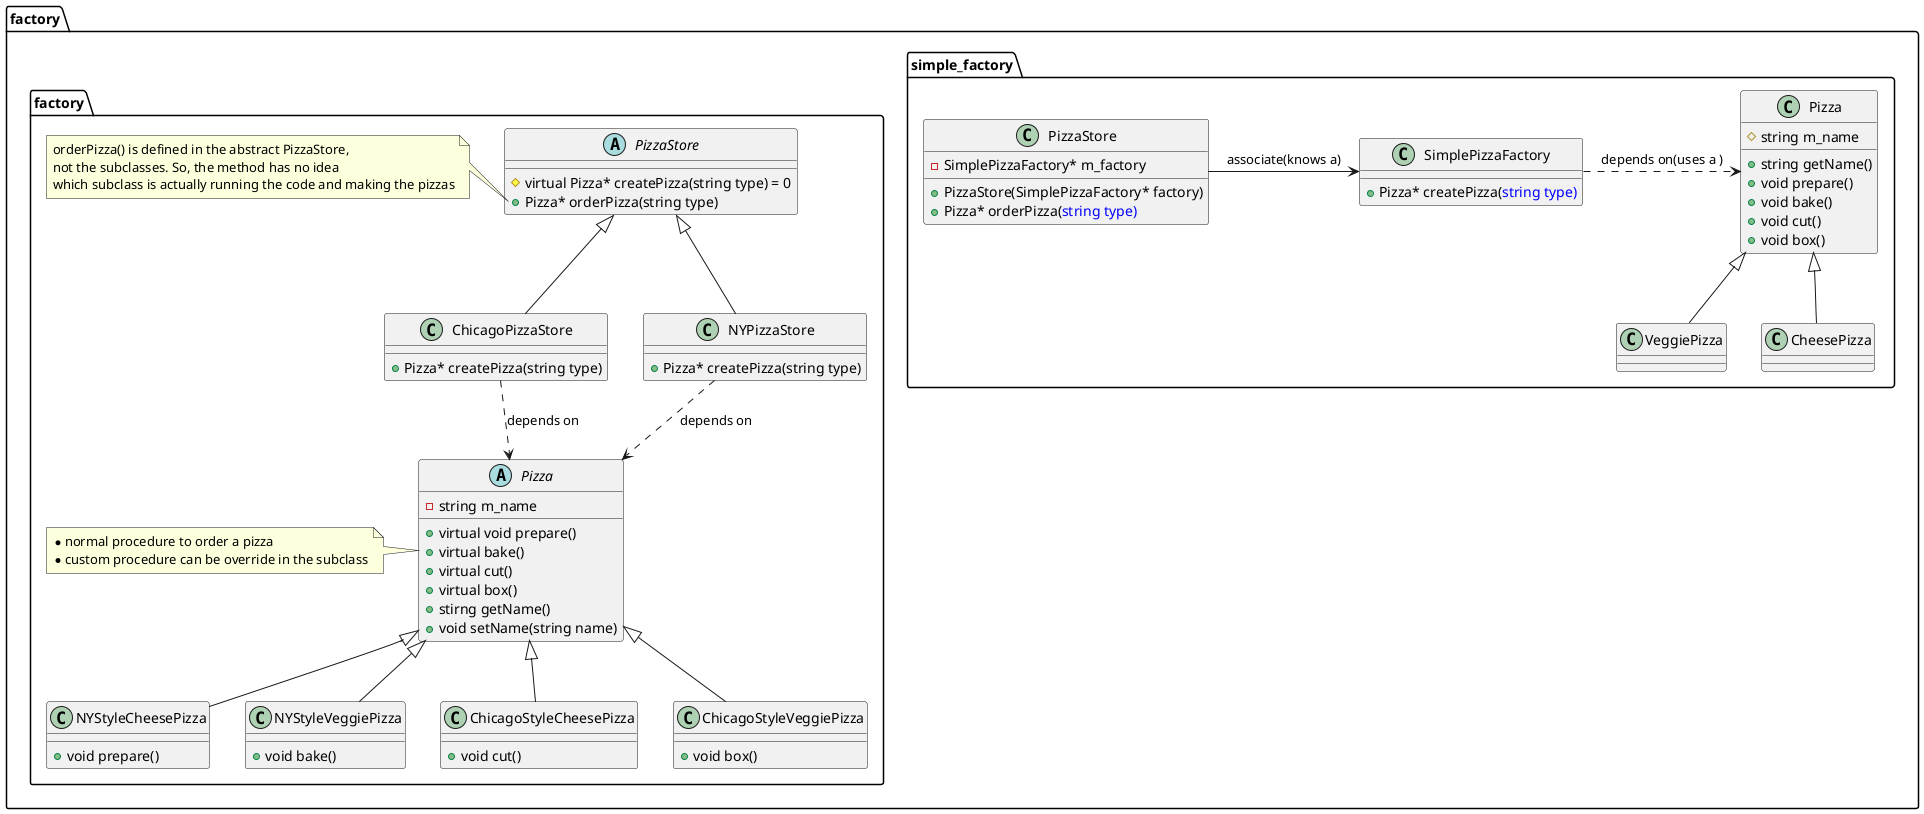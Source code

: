 @startuml SimpleFactory

namespace factory.simple_factory{

class PizzaStore{
    - SimplePizzaFactory* m_factory
    + PizzaStore(SimplePizzaFactory* factory)
    + Pizza* orderPizza(<color:blue>string type)
}

class SimplePizzaFactory{
    + Pizza* createPizza(<color:blue>string type)
}

class Pizza{
    # string m_name
    + string getName()
    + void prepare()
    + void bake()
    + void cut()
    + void box()
}
class CheesePizza extends Pizza{

}
class VeggiePizza extends Pizza{

}

'layout
PizzaStore -[hidden]> SimplePizzaFactory
SimplePizzaFactory -[hidden]> Pizza

PizzaStore --> SimplePizzaFactory: associate(knows a)
SimplePizzaFactory ..> Pizza: depends on(uses a )
' PizzaStore --> Pizza: associate(knows a)
' Association: One object is aware of another; it contains a pointer or reference to another object.
}


namespace factory.factory{
    abstract PizzaStore{
        # virtual Pizza* createPizza(string type) = 0
        + Pizza* orderPizza(string type)
    }
    note left of PizzaStore::orderPizza
    orderPizza() is defined in the abstract PizzaStore, 
    not the subclasses. So, the method has no idea 
    which subclass is actually running the code and making the pizzas
    end note

    class NYPizzaStore extends PizzaStore{
        + Pizza* createPizza(string type)

    }
    class ChicagoPizzaStore extends PizzaStore{
        + Pizza* createPizza(string type)

    }

    abstract Pizza{
        -string m_name
        + virtual void prepare()
        + virtual bake()
        + virtual cut()
        + virtual box()
        + stirng getName()
        + void setName(string name)

    }
    abstract Pizza 
    note left: *normal procedure to order a pizza\n*custom procedure can be override in the subclass

    class NYStyleCheesePizza extends Pizza{
        + void prepare()
    }
    class NYStyleVeggiePizza extends Pizza{
        + void bake()
    }
    class ChicagoStyleCheesePizza extends Pizza{
        + void cut()
    }
    class ChicagoStyleVeggiePizza extends Pizza{
        + void box()
    }

    NYPizzaStore ..> Pizza: depends on
    ChicagoPizzaStore ..> Pizza: depends on

    'layout
    Pizza -[hidden]> PizzaStore
    ChicagoStyleVeggiePizza -[hidden]> NYPizzaStore
}

@enduml